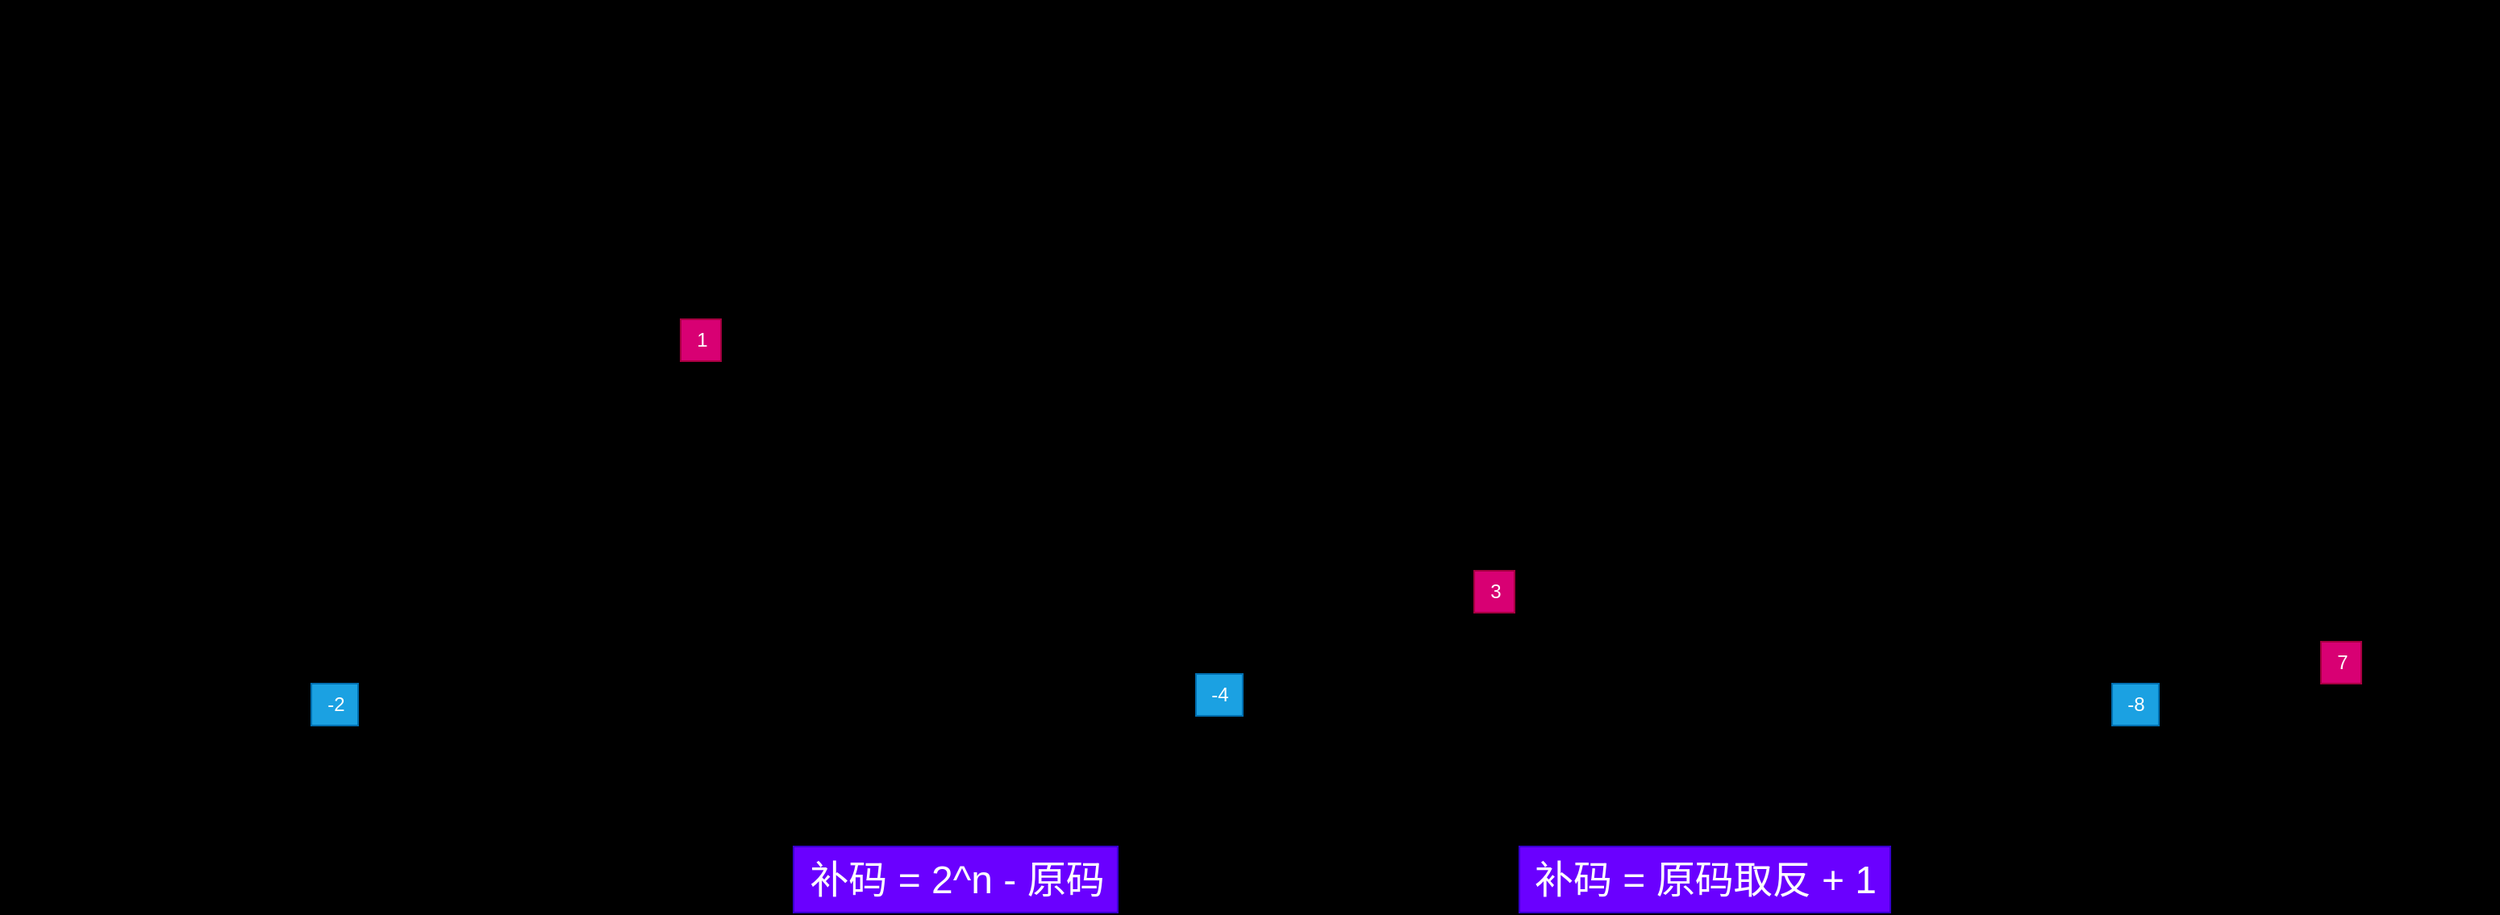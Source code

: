 <mxfile>
    <diagram id="l1N9gRfUjsbDWeJi72DV" name="第 1 页">
        <mxGraphModel dx="1776" dy="767" grid="0" gridSize="10" guides="1" tooltips="1" connect="1" arrows="1" fold="1" page="1" pageScale="1" pageWidth="2336" pageHeight="1654" background="#000000" math="0" shadow="0">
            <root>
                <mxCell id="0"/>
                <mxCell id="1" parent="0"/>
                <mxCell id="2" value="" style="ellipse;whiteSpace=wrap;html=1;aspect=fixed;fillColor=none;" vertex="1" parent="1">
                    <mxGeometry x="713" y="252" width="350" height="350" as="geometry"/>
                </mxCell>
                <mxCell id="3" value="" style="ellipse;whiteSpace=wrap;html=1;aspect=fixed;fillColor=none;" vertex="1" parent="1">
                    <mxGeometry x="1281" y="258" width="350" height="350" as="geometry"/>
                </mxCell>
                <mxCell id="4" value="000" style="text;html=1;align=center;verticalAlign=middle;resizable=0;points=[];autosize=1;strokeColor=none;fillColor=none;" vertex="1" parent="1">
                    <mxGeometry x="868" y="222" width="40" height="30" as="geometry"/>
                </mxCell>
                <mxCell id="5" value="001" style="text;html=1;align=center;verticalAlign=middle;resizable=0;points=[];autosize=1;strokeColor=none;fillColor=none;" vertex="1" parent="1">
                    <mxGeometry x="1013" y="272" width="40" height="30" as="geometry"/>
                </mxCell>
                <mxCell id="6" value="010" style="text;html=1;align=center;verticalAlign=middle;resizable=0;points=[];autosize=1;strokeColor=none;fillColor=none;" vertex="1" parent="1">
                    <mxGeometry x="1063" y="412" width="40" height="30" as="geometry"/>
                </mxCell>
                <mxCell id="7" value="011" style="text;html=1;align=center;verticalAlign=middle;resizable=0;points=[];autosize=1;strokeColor=none;fillColor=none;" vertex="1" parent="1">
                    <mxGeometry x="1013" y="552" width="40" height="30" as="geometry"/>
                </mxCell>
                <mxCell id="8" value="100" style="text;html=1;align=center;verticalAlign=middle;resizable=0;points=[];autosize=1;strokeColor=none;fillColor=none;" vertex="1" parent="1">
                    <mxGeometry x="868" y="602" width="40" height="30" as="geometry"/>
                </mxCell>
                <mxCell id="9" value="101" style="text;html=1;align=center;verticalAlign=middle;resizable=0;points=[];autosize=1;strokeColor=none;fillColor=none;" vertex="1" parent="1">
                    <mxGeometry x="723" y="552" width="40" height="30" as="geometry"/>
                </mxCell>
                <mxCell id="10" value="110" style="text;html=1;align=center;verticalAlign=middle;resizable=0;points=[];autosize=1;strokeColor=none;fillColor=none;" vertex="1" parent="1">
                    <mxGeometry x="673" y="412" width="40" height="30" as="geometry"/>
                </mxCell>
                <mxCell id="11" value="111" style="text;html=1;align=center;verticalAlign=middle;resizable=0;points=[];autosize=1;strokeColor=none;fillColor=none;" vertex="1" parent="1">
                    <mxGeometry x="723" y="272" width="40" height="30" as="geometry"/>
                </mxCell>
                <mxCell id="12" value="0000" style="text;html=1;align=center;verticalAlign=middle;resizable=0;points=[];autosize=1;strokeColor=none;fillColor=none;" vertex="1" parent="1">
                    <mxGeometry x="1431" y="228" width="50" height="30" as="geometry"/>
                </mxCell>
                <mxCell id="13" value="0001" style="text;html=1;align=center;verticalAlign=middle;resizable=0;points=[];autosize=1;strokeColor=none;fillColor=none;" vertex="1" parent="1">
                    <mxGeometry x="1521" y="238" width="50" height="30" as="geometry"/>
                </mxCell>
                <mxCell id="15" value="1000" style="text;html=1;align=center;verticalAlign=middle;resizable=0;points=[];autosize=1;strokeColor=none;fillColor=none;" vertex="1" parent="1">
                    <mxGeometry x="1431" y="608" width="50" height="30" as="geometry"/>
                </mxCell>
                <mxCell id="16" value="0010" style="text;html=1;align=center;verticalAlign=middle;resizable=0;points=[];autosize=1;strokeColor=none;fillColor=none;" vertex="1" parent="1">
                    <mxGeometry x="1581" y="278" width="50" height="30" as="geometry"/>
                </mxCell>
                <mxCell id="17" value="0011" style="text;html=1;align=center;verticalAlign=middle;resizable=0;points=[];autosize=1;strokeColor=none;fillColor=none;" vertex="1" parent="1">
                    <mxGeometry x="1621" y="338" width="50" height="30" as="geometry"/>
                </mxCell>
                <mxCell id="18" value="0100" style="text;html=1;align=center;verticalAlign=middle;resizable=0;points=[];autosize=1;strokeColor=none;fillColor=none;" vertex="1" parent="1">
                    <mxGeometry x="1631" y="418" width="50" height="30" as="geometry"/>
                </mxCell>
                <mxCell id="19" value="0101" style="text;html=1;align=center;verticalAlign=middle;resizable=0;points=[];autosize=1;strokeColor=none;fillColor=none;" vertex="1" parent="1">
                    <mxGeometry x="1621" y="498" width="50" height="30" as="geometry"/>
                </mxCell>
                <mxCell id="20" value="0110" style="text;html=1;align=center;verticalAlign=middle;resizable=0;points=[];autosize=1;strokeColor=none;fillColor=none;" vertex="1" parent="1">
                    <mxGeometry x="1581" y="558" width="50" height="30" as="geometry"/>
                </mxCell>
                <mxCell id="22" value="0111" style="text;html=1;align=center;verticalAlign=middle;resizable=0;points=[];autosize=1;strokeColor=none;fillColor=none;" vertex="1" parent="1">
                    <mxGeometry x="1521" y="603" width="50" height="30" as="geometry"/>
                </mxCell>
                <mxCell id="23" value="1001" style="text;html=1;align=center;verticalAlign=middle;resizable=0;points=[];autosize=1;strokeColor=none;fillColor=none;" vertex="1" parent="1">
                    <mxGeometry x="1341" y="603" width="50" height="30" as="geometry"/>
                </mxCell>
                <mxCell id="24" value="1010" style="text;html=1;align=center;verticalAlign=middle;resizable=0;points=[];autosize=1;strokeColor=none;fillColor=none;" vertex="1" parent="1">
                    <mxGeometry x="1281" y="558" width="50" height="30" as="geometry"/>
                </mxCell>
                <mxCell id="25" value="1011" style="text;html=1;align=center;verticalAlign=middle;resizable=0;points=[];autosize=1;strokeColor=none;fillColor=none;" vertex="1" parent="1">
                    <mxGeometry x="1236" y="498" width="50" height="30" as="geometry"/>
                </mxCell>
                <mxCell id="26" value="1100" style="text;html=1;align=center;verticalAlign=middle;resizable=0;points=[];autosize=1;strokeColor=none;fillColor=none;" vertex="1" parent="1">
                    <mxGeometry x="1231" y="418" width="50" height="30" as="geometry"/>
                </mxCell>
                <mxCell id="27" value="1101" style="text;html=1;align=center;verticalAlign=middle;resizable=0;points=[];autosize=1;strokeColor=none;fillColor=none;" vertex="1" parent="1">
                    <mxGeometry x="1236" y="338" width="50" height="30" as="geometry"/>
                </mxCell>
                <mxCell id="28" value="1110" style="text;html=1;align=center;verticalAlign=middle;resizable=0;points=[];autosize=1;strokeColor=none;fillColor=none;" vertex="1" parent="1">
                    <mxGeometry x="1281" y="278" width="50" height="30" as="geometry"/>
                </mxCell>
                <mxCell id="29" value="1111" style="text;html=1;align=center;verticalAlign=middle;resizable=0;points=[];autosize=1;strokeColor=none;fillColor=none;" vertex="1" parent="1">
                    <mxGeometry x="1341" y="238" width="50" height="30" as="geometry"/>
                </mxCell>
                <mxCell id="30" value="" style="ellipse;whiteSpace=wrap;html=1;aspect=fixed;fillColor=none;" vertex="1" parent="1">
                    <mxGeometry x="172" y="258" width="350" height="350" as="geometry"/>
                </mxCell>
                <mxCell id="31" value="00" style="text;html=1;align=center;verticalAlign=middle;resizable=0;points=[];autosize=1;strokeColor=none;fillColor=none;" vertex="1" parent="1">
                    <mxGeometry x="327" y="228" width="40" height="30" as="geometry"/>
                </mxCell>
                <mxCell id="32" value="10" style="text;html=1;align=center;verticalAlign=middle;resizable=0;points=[];autosize=1;strokeColor=none;fillColor=none;" vertex="1" parent="1">
                    <mxGeometry x="322" y="608" width="40" height="30" as="geometry"/>
                </mxCell>
                <mxCell id="33" value="01" style="text;html=1;align=center;verticalAlign=middle;resizable=0;points=[];autosize=1;strokeColor=none;fillColor=none;" vertex="1" parent="1">
                    <mxGeometry x="522" y="418" width="40" height="30" as="geometry"/>
                </mxCell>
                <mxCell id="34" value="11" style="text;html=1;align=center;verticalAlign=middle;resizable=0;points=[];autosize=1;strokeColor=none;fillColor=none;" vertex="1" parent="1">
                    <mxGeometry x="132" y="418" width="40" height="30" as="geometry"/>
                </mxCell>
                <mxCell id="35" value="" style="endArrow=none;dashed=1;html=1;entryX=0.46;entryY=1.049;entryDx=0;entryDy=0;entryPerimeter=0;" edge="1" parent="1" source="8" target="4">
                    <mxGeometry width="50" height="50" relative="1" as="geometry">
                        <mxPoint x="773" y="840" as="sourcePoint"/>
                        <mxPoint x="823" y="790" as="targetPoint"/>
                    </mxGeometry>
                </mxCell>
                <mxCell id="36" value="" style="endArrow=none;dashed=1;html=1;entryX=0;entryY=0.5;entryDx=0;entryDy=0;" edge="1" parent="1" source="6" target="2">
                    <mxGeometry width="50" height="50" relative="1" as="geometry">
                        <mxPoint x="455" y="774" as="sourcePoint"/>
                        <mxPoint x="505" y="724" as="targetPoint"/>
                    </mxGeometry>
                </mxCell>
                <mxCell id="37" value="" style="endArrow=none;dashed=1;html=1;dashPattern=1 3;strokeWidth=2;exitX=0.488;exitY=1.049;exitDx=0;exitDy=0;exitPerimeter=0;" edge="1" parent="1" source="31" target="32">
                    <mxGeometry width="50" height="50" relative="1" as="geometry">
                        <mxPoint x="313" y="788" as="sourcePoint"/>
                        <mxPoint x="434" y="763" as="targetPoint"/>
                    </mxGeometry>
                </mxCell>
                <mxCell id="38" value="" style="endArrow=none;dashed=1;html=1;exitX=0.035;exitY=0.453;exitDx=0;exitDy=0;exitPerimeter=0;" edge="1" parent="1" source="33" target="34">
                    <mxGeometry width="50" height="50" relative="1" as="geometry">
                        <mxPoint x="512" y="722" as="sourcePoint"/>
                        <mxPoint x="562" y="672" as="targetPoint"/>
                    </mxGeometry>
                </mxCell>
                <mxCell id="39" value="" style="endArrow=none;dashed=1;html=1;entryX=0.46;entryY=1.049;entryDx=0;entryDy=0;entryPerimeter=0;" edge="1" parent="1">
                    <mxGeometry width="50" height="50" relative="1" as="geometry">
                        <mxPoint x="1455.934" y="607.26" as="sourcePoint"/>
                        <mxPoint x="1454.4" y="258.73" as="targetPoint"/>
                    </mxGeometry>
                </mxCell>
                <mxCell id="40" value="" style="endArrow=none;dashed=1;html=1;entryX=0;entryY=0.5;entryDx=0;entryDy=0;" edge="1" parent="1">
                    <mxGeometry width="50" height="50" relative="1" as="geometry">
                        <mxPoint x="1631" y="432.26" as="sourcePoint"/>
                        <mxPoint x="1281.0" y="432.26" as="targetPoint"/>
                    </mxGeometry>
                </mxCell>
                <mxCell id="41" value="1" style="text;html=1;align=center;verticalAlign=middle;resizable=0;points=[];autosize=1;fillColor=#d80073;strokeColor=#A50040;fontColor=#ffffff;" vertex="1" parent="1">
                    <mxGeometry x="554" y="420" width="25" height="26" as="geometry"/>
                </mxCell>
                <mxCell id="42" value="-2" style="text;html=1;align=center;verticalAlign=middle;resizable=0;points=[];autosize=1;fillColor=#1ba1e2;strokeColor=#006EAF;fontColor=#ffffff;" vertex="1" parent="1">
                    <mxGeometry x="325" y="646" width="29" height="26" as="geometry"/>
                </mxCell>
                <mxCell id="43" value="-4" style="text;html=1;align=center;verticalAlign=middle;resizable=0;points=[];autosize=1;fillColor=#1ba1e2;strokeColor=#006EAF;fontColor=#ffffff;" vertex="1" parent="1">
                    <mxGeometry x="873.5" y="640" width="29" height="26" as="geometry"/>
                </mxCell>
                <mxCell id="44" value="3" style="text;html=1;align=center;verticalAlign=middle;resizable=0;points=[];autosize=1;fillColor=#d80073;strokeColor=#A50040;fontColor=#ffffff;" vertex="1" parent="1">
                    <mxGeometry x="1046" y="576" width="25" height="26" as="geometry"/>
                </mxCell>
                <mxCell id="45" value="-8" style="text;html=1;align=center;verticalAlign=middle;resizable=0;points=[];autosize=1;fillColor=#1ba1e2;strokeColor=#006EAF;fontColor=#ffffff;" vertex="1" parent="1">
                    <mxGeometry x="1441.5" y="646" width="29" height="26" as="geometry"/>
                </mxCell>
                <mxCell id="46" value="7" style="text;html=1;align=center;verticalAlign=middle;resizable=0;points=[];autosize=1;fillColor=#d80073;strokeColor=#A50040;fontColor=#ffffff;" vertex="1" parent="1">
                    <mxGeometry x="1571" y="620" width="25" height="26" as="geometry"/>
                </mxCell>
                <mxCell id="47" value="&lt;font style=&quot;font-size: 24px;&quot;&gt;补码 = 2^n - 原码&lt;/font&gt;" style="text;html=1;align=center;verticalAlign=middle;resizable=0;points=[];autosize=1;strokeColor=#3700CC;fillColor=#6a00ff;fontColor=#ffffff;" vertex="1" parent="1">
                    <mxGeometry x="624" y="747" width="201" height="41" as="geometry"/>
                </mxCell>
                <mxCell id="48" value="&lt;font style=&quot;font-size: 24px;&quot;&gt;补码 = 原码取反 + 1&lt;/font&gt;" style="text;html=1;align=center;verticalAlign=middle;resizable=0;points=[];autosize=1;strokeColor=#3700CC;fillColor=#6a00ff;fontColor=#ffffff;" vertex="1" parent="1">
                    <mxGeometry x="1074" y="747" width="230" height="41" as="geometry"/>
                </mxCell>
            </root>
        </mxGraphModel>
    </diagram>
</mxfile>